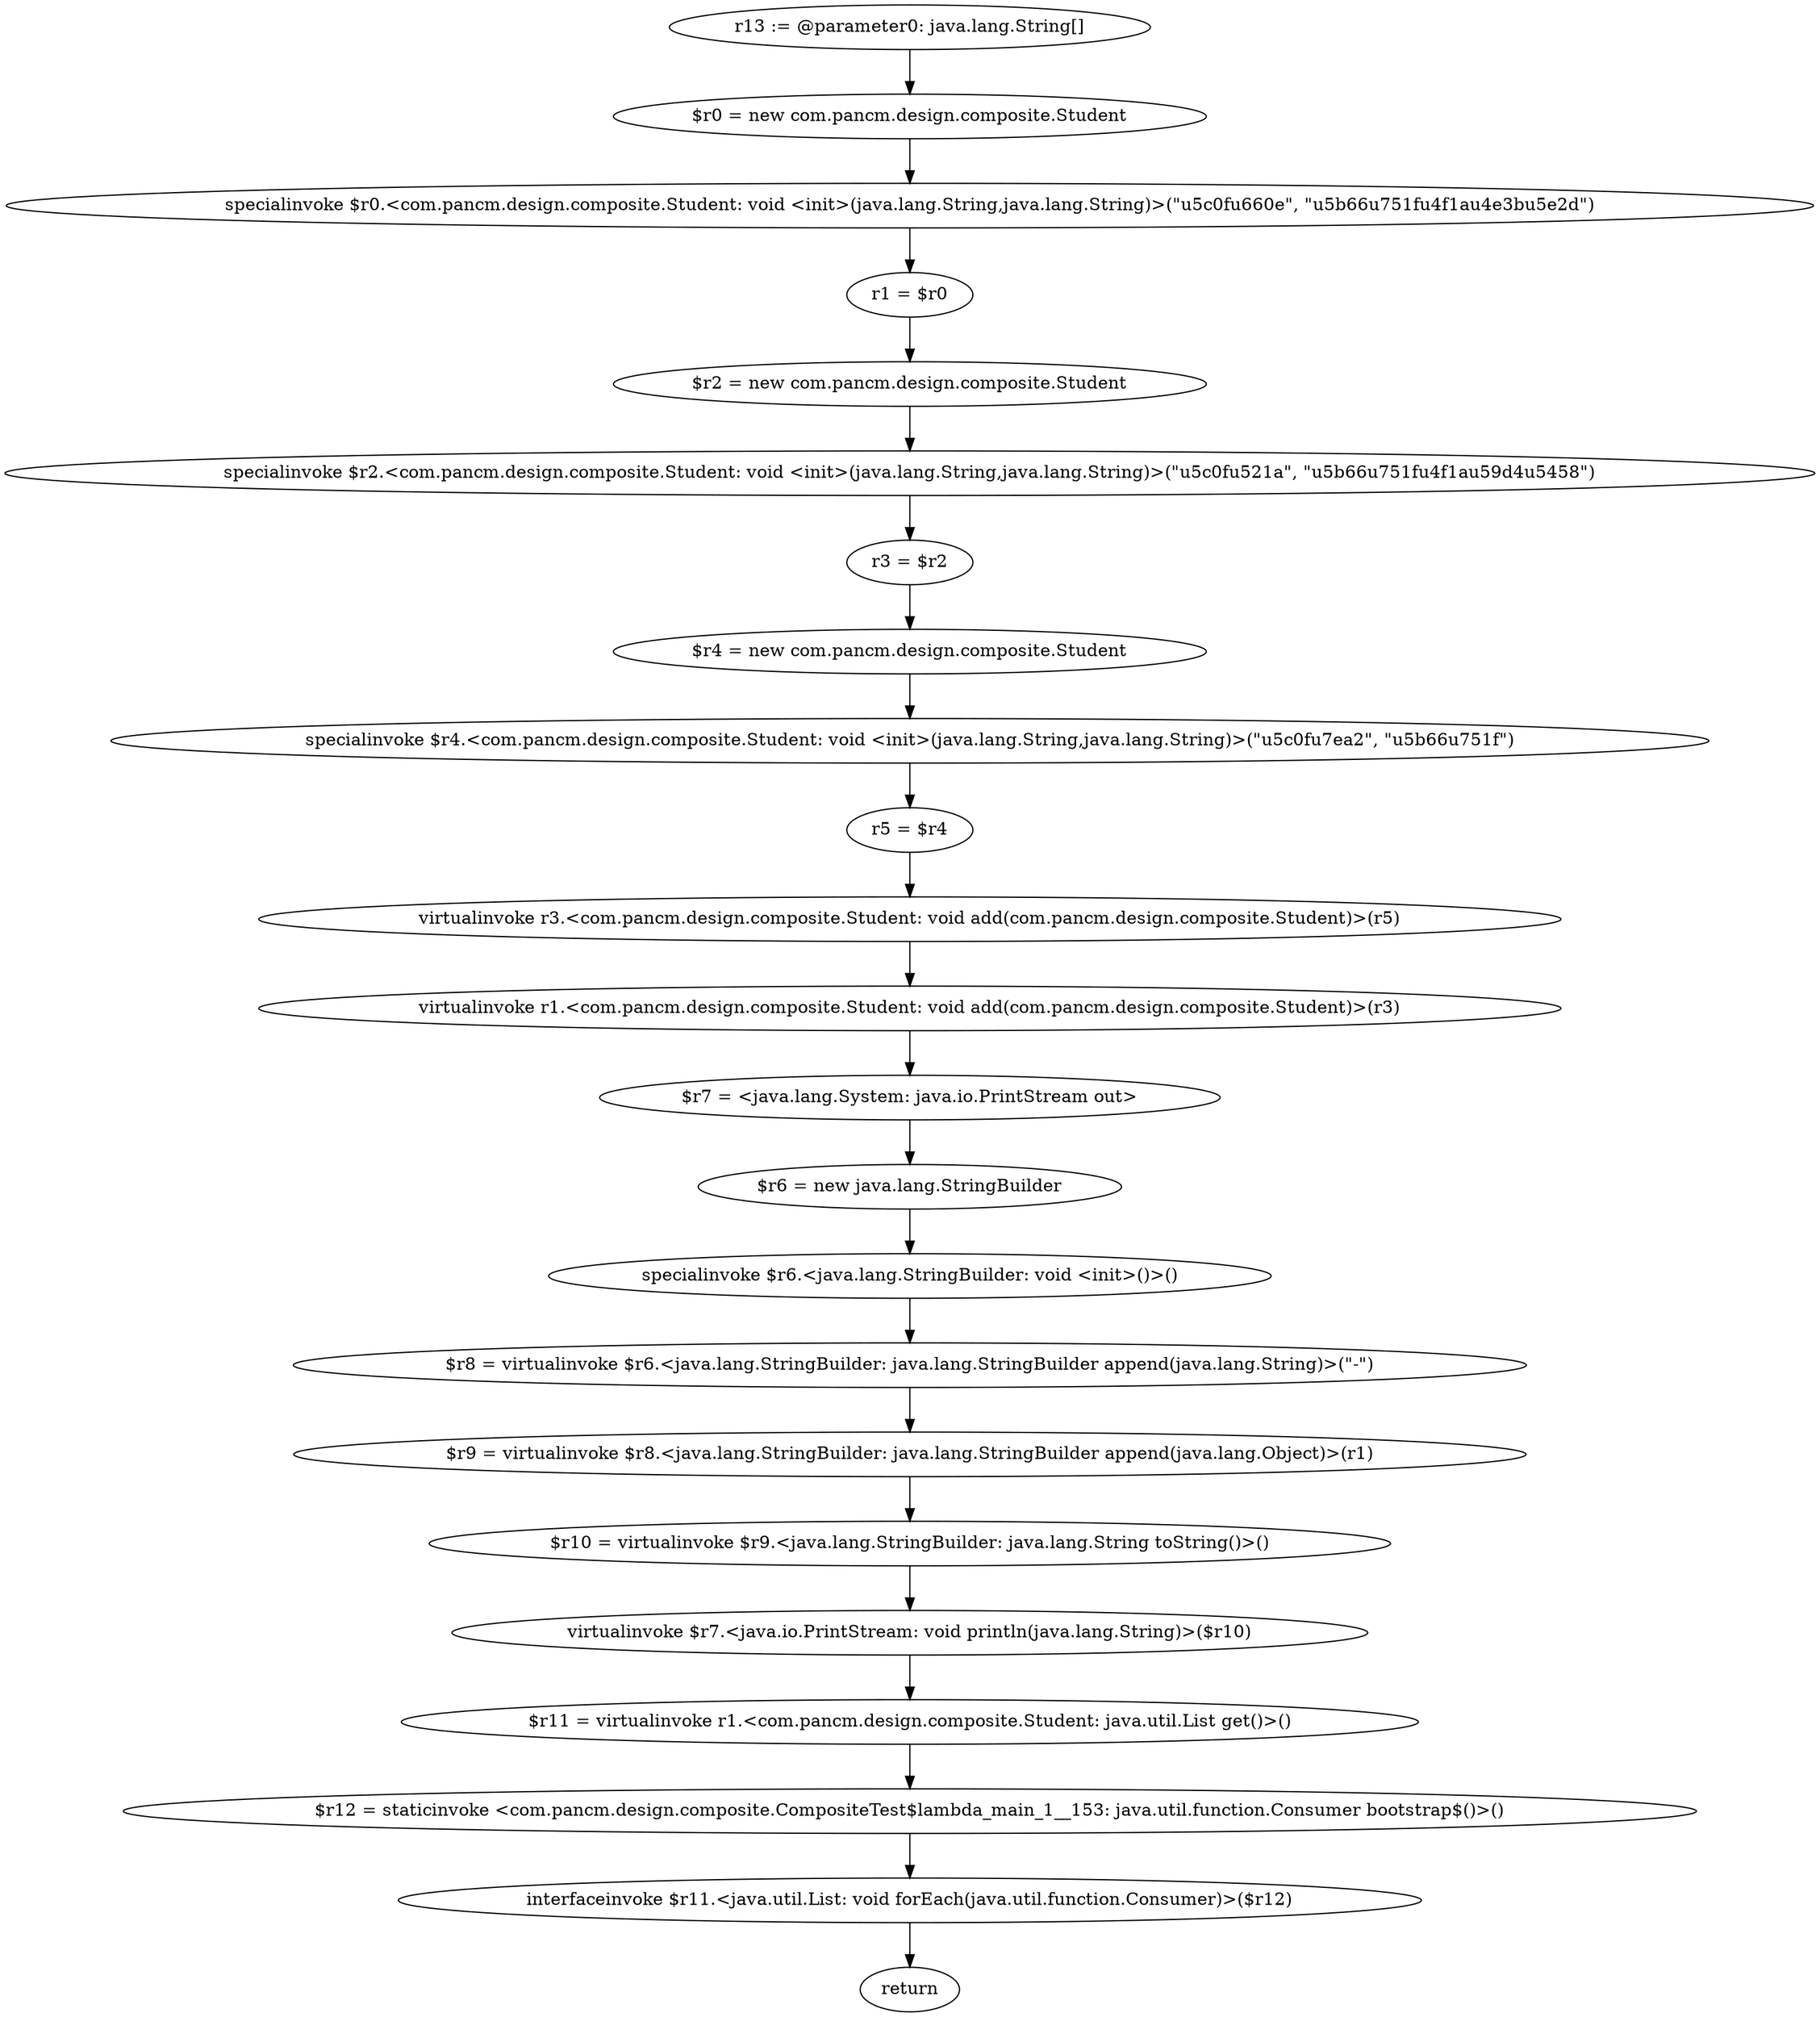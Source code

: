 digraph "unitGraph" {
    "r13 := @parameter0: java.lang.String[]"
    "$r0 = new com.pancm.design.composite.Student"
    "specialinvoke $r0.<com.pancm.design.composite.Student: void <init>(java.lang.String,java.lang.String)>(\"\u5c0f\u660e\", \"\u5b66\u751f\u4f1a\u4e3b\u5e2d\")"
    "r1 = $r0"
    "$r2 = new com.pancm.design.composite.Student"
    "specialinvoke $r2.<com.pancm.design.composite.Student: void <init>(java.lang.String,java.lang.String)>(\"\u5c0f\u521a\", \"\u5b66\u751f\u4f1a\u59d4\u5458\")"
    "r3 = $r2"
    "$r4 = new com.pancm.design.composite.Student"
    "specialinvoke $r4.<com.pancm.design.composite.Student: void <init>(java.lang.String,java.lang.String)>(\"\u5c0f\u7ea2\", \"\u5b66\u751f\")"
    "r5 = $r4"
    "virtualinvoke r3.<com.pancm.design.composite.Student: void add(com.pancm.design.composite.Student)>(r5)"
    "virtualinvoke r1.<com.pancm.design.composite.Student: void add(com.pancm.design.composite.Student)>(r3)"
    "$r7 = <java.lang.System: java.io.PrintStream out>"
    "$r6 = new java.lang.StringBuilder"
    "specialinvoke $r6.<java.lang.StringBuilder: void <init>()>()"
    "$r8 = virtualinvoke $r6.<java.lang.StringBuilder: java.lang.StringBuilder append(java.lang.String)>(\"-\")"
    "$r9 = virtualinvoke $r8.<java.lang.StringBuilder: java.lang.StringBuilder append(java.lang.Object)>(r1)"
    "$r10 = virtualinvoke $r9.<java.lang.StringBuilder: java.lang.String toString()>()"
    "virtualinvoke $r7.<java.io.PrintStream: void println(java.lang.String)>($r10)"
    "$r11 = virtualinvoke r1.<com.pancm.design.composite.Student: java.util.List get()>()"
    "$r12 = staticinvoke <com.pancm.design.composite.CompositeTest$lambda_main_1__153: java.util.function.Consumer bootstrap$()>()"
    "interfaceinvoke $r11.<java.util.List: void forEach(java.util.function.Consumer)>($r12)"
    "return"
    "r13 := @parameter0: java.lang.String[]"->"$r0 = new com.pancm.design.composite.Student";
    "$r0 = new com.pancm.design.composite.Student"->"specialinvoke $r0.<com.pancm.design.composite.Student: void <init>(java.lang.String,java.lang.String)>(\"\u5c0f\u660e\", \"\u5b66\u751f\u4f1a\u4e3b\u5e2d\")";
    "specialinvoke $r0.<com.pancm.design.composite.Student: void <init>(java.lang.String,java.lang.String)>(\"\u5c0f\u660e\", \"\u5b66\u751f\u4f1a\u4e3b\u5e2d\")"->"r1 = $r0";
    "r1 = $r0"->"$r2 = new com.pancm.design.composite.Student";
    "$r2 = new com.pancm.design.composite.Student"->"specialinvoke $r2.<com.pancm.design.composite.Student: void <init>(java.lang.String,java.lang.String)>(\"\u5c0f\u521a\", \"\u5b66\u751f\u4f1a\u59d4\u5458\")";
    "specialinvoke $r2.<com.pancm.design.composite.Student: void <init>(java.lang.String,java.lang.String)>(\"\u5c0f\u521a\", \"\u5b66\u751f\u4f1a\u59d4\u5458\")"->"r3 = $r2";
    "r3 = $r2"->"$r4 = new com.pancm.design.composite.Student";
    "$r4 = new com.pancm.design.composite.Student"->"specialinvoke $r4.<com.pancm.design.composite.Student: void <init>(java.lang.String,java.lang.String)>(\"\u5c0f\u7ea2\", \"\u5b66\u751f\")";
    "specialinvoke $r4.<com.pancm.design.composite.Student: void <init>(java.lang.String,java.lang.String)>(\"\u5c0f\u7ea2\", \"\u5b66\u751f\")"->"r5 = $r4";
    "r5 = $r4"->"virtualinvoke r3.<com.pancm.design.composite.Student: void add(com.pancm.design.composite.Student)>(r5)";
    "virtualinvoke r3.<com.pancm.design.composite.Student: void add(com.pancm.design.composite.Student)>(r5)"->"virtualinvoke r1.<com.pancm.design.composite.Student: void add(com.pancm.design.composite.Student)>(r3)";
    "virtualinvoke r1.<com.pancm.design.composite.Student: void add(com.pancm.design.composite.Student)>(r3)"->"$r7 = <java.lang.System: java.io.PrintStream out>";
    "$r7 = <java.lang.System: java.io.PrintStream out>"->"$r6 = new java.lang.StringBuilder";
    "$r6 = new java.lang.StringBuilder"->"specialinvoke $r6.<java.lang.StringBuilder: void <init>()>()";
    "specialinvoke $r6.<java.lang.StringBuilder: void <init>()>()"->"$r8 = virtualinvoke $r6.<java.lang.StringBuilder: java.lang.StringBuilder append(java.lang.String)>(\"-\")";
    "$r8 = virtualinvoke $r6.<java.lang.StringBuilder: java.lang.StringBuilder append(java.lang.String)>(\"-\")"->"$r9 = virtualinvoke $r8.<java.lang.StringBuilder: java.lang.StringBuilder append(java.lang.Object)>(r1)";
    "$r9 = virtualinvoke $r8.<java.lang.StringBuilder: java.lang.StringBuilder append(java.lang.Object)>(r1)"->"$r10 = virtualinvoke $r9.<java.lang.StringBuilder: java.lang.String toString()>()";
    "$r10 = virtualinvoke $r9.<java.lang.StringBuilder: java.lang.String toString()>()"->"virtualinvoke $r7.<java.io.PrintStream: void println(java.lang.String)>($r10)";
    "virtualinvoke $r7.<java.io.PrintStream: void println(java.lang.String)>($r10)"->"$r11 = virtualinvoke r1.<com.pancm.design.composite.Student: java.util.List get()>()";
    "$r11 = virtualinvoke r1.<com.pancm.design.composite.Student: java.util.List get()>()"->"$r12 = staticinvoke <com.pancm.design.composite.CompositeTest$lambda_main_1__153: java.util.function.Consumer bootstrap$()>()";
    "$r12 = staticinvoke <com.pancm.design.composite.CompositeTest$lambda_main_1__153: java.util.function.Consumer bootstrap$()>()"->"interfaceinvoke $r11.<java.util.List: void forEach(java.util.function.Consumer)>($r12)";
    "interfaceinvoke $r11.<java.util.List: void forEach(java.util.function.Consumer)>($r12)"->"return";
}
